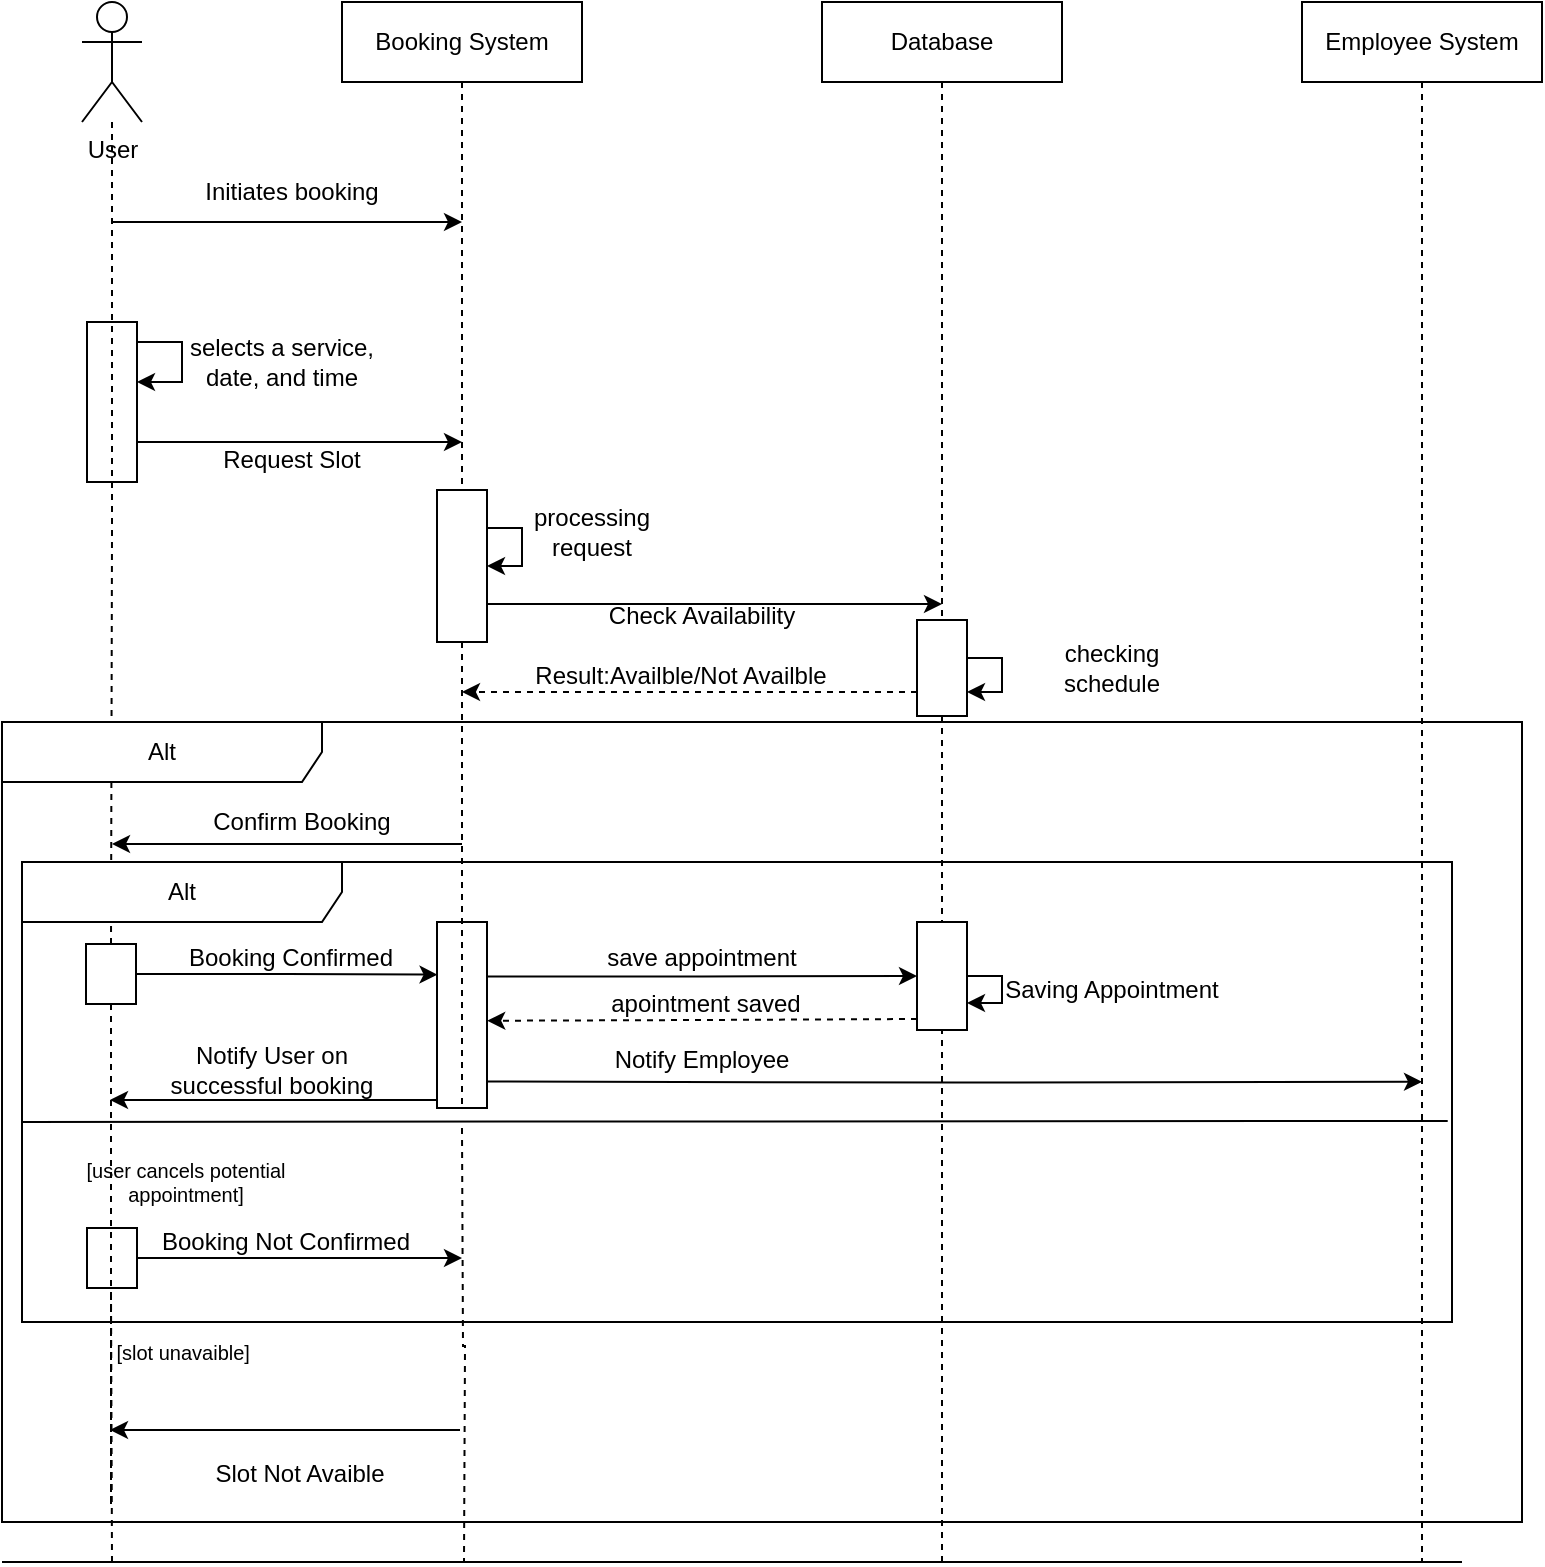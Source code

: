 <mxfile version="21.6.8" type="device">
  <diagram name="Page-1" id="ejFTOdkBRyy3WWbsZ_Mh">
    <mxGraphModel dx="1050" dy="621" grid="1" gridSize="10" guides="1" tooltips="1" connect="1" arrows="1" fold="1" page="1" pageScale="1" pageWidth="1600" pageHeight="900" math="0" shadow="0">
      <root>
        <mxCell id="0" />
        <mxCell id="1" parent="0" />
        <mxCell id="ncrKBHB-YB45-yIMeC7d-10" style="edgeStyle=orthogonalEdgeStyle;rounded=0;orthogonalLoop=1;jettySize=auto;html=1;endArrow=none;endFill=0;dashed=1;" edge="1" parent="1">
          <mxGeometry relative="1" as="geometry">
            <mxPoint x="85" y="860" as="targetPoint" />
            <mxPoint x="84.5" y="831" as="sourcePoint" />
            <Array as="points">
              <mxPoint x="84" y="724" />
            </Array>
          </mxGeometry>
        </mxCell>
        <mxCell id="ncrKBHB-YB45-yIMeC7d-1" value="User" style="shape=umlActor;verticalLabelPosition=bottom;verticalAlign=top;html=1;outlineConnect=0;" vertex="1" parent="1">
          <mxGeometry x="70" y="80" width="30" height="60" as="geometry" />
        </mxCell>
        <mxCell id="ncrKBHB-YB45-yIMeC7d-6" style="edgeStyle=orthogonalEdgeStyle;rounded=0;orthogonalLoop=1;jettySize=auto;html=1;endArrow=none;endFill=0;dashed=1;" edge="1" parent="1">
          <mxGeometry relative="1" as="geometry">
            <mxPoint x="261" y="860" as="targetPoint" />
            <mxPoint x="260" y="643" as="sourcePoint" />
          </mxGeometry>
        </mxCell>
        <mxCell id="ncrKBHB-YB45-yIMeC7d-2" value="Booking System" style="rounded=0;whiteSpace=wrap;html=1;" vertex="1" parent="1">
          <mxGeometry x="200" y="80" width="120" height="40" as="geometry" />
        </mxCell>
        <mxCell id="ncrKBHB-YB45-yIMeC7d-7" style="edgeStyle=orthogonalEdgeStyle;rounded=0;orthogonalLoop=1;jettySize=auto;html=1;endArrow=none;endFill=0;dashed=1;" edge="1" parent="1" source="ncrKBHB-YB45-yIMeC7d-25">
          <mxGeometry relative="1" as="geometry">
            <mxPoint x="500" y="860" as="targetPoint" />
          </mxGeometry>
        </mxCell>
        <mxCell id="ncrKBHB-YB45-yIMeC7d-3" value="Database" style="rounded=0;whiteSpace=wrap;html=1;" vertex="1" parent="1">
          <mxGeometry x="440" y="80" width="120" height="40" as="geometry" />
        </mxCell>
        <mxCell id="ncrKBHB-YB45-yIMeC7d-4" value="Employee System" style="rounded=0;whiteSpace=wrap;html=1;" vertex="1" parent="1">
          <mxGeometry x="680" y="80" width="120" height="40" as="geometry" />
        </mxCell>
        <mxCell id="ncrKBHB-YB45-yIMeC7d-11" value="" style="endArrow=classic;html=1;rounded=0;edgeStyle=orthogonalEdgeStyle;" edge="1" parent="1">
          <mxGeometry width="50" height="50" relative="1" as="geometry">
            <mxPoint x="85" y="190" as="sourcePoint" />
            <mxPoint x="260" y="190" as="targetPoint" />
          </mxGeometry>
        </mxCell>
        <mxCell id="ncrKBHB-YB45-yIMeC7d-13" value="Initiates booking" style="text;html=1;strokeColor=none;fillColor=none;align=center;verticalAlign=middle;whiteSpace=wrap;rounded=0;" vertex="1" parent="1">
          <mxGeometry x="130" y="160" width="90" height="30" as="geometry" />
        </mxCell>
        <mxCell id="ncrKBHB-YB45-yIMeC7d-17" style="edgeStyle=orthogonalEdgeStyle;rounded=0;orthogonalLoop=1;jettySize=auto;html=1;exitX=1;exitY=0.75;exitDx=0;exitDy=0;" edge="1" parent="1" source="ncrKBHB-YB45-yIMeC7d-14">
          <mxGeometry relative="1" as="geometry">
            <mxPoint x="260" y="300" as="targetPoint" />
          </mxGeometry>
        </mxCell>
        <mxCell id="ncrKBHB-YB45-yIMeC7d-14" value="" style="rounded=0;whiteSpace=wrap;html=1;" vertex="1" parent="1">
          <mxGeometry x="72.5" y="240" width="25" height="80" as="geometry" />
        </mxCell>
        <mxCell id="ncrKBHB-YB45-yIMeC7d-15" style="edgeStyle=orthogonalEdgeStyle;rounded=0;orthogonalLoop=1;jettySize=auto;html=1;exitX=1;exitY=0.25;exitDx=0;exitDy=0;" edge="1" parent="1" source="ncrKBHB-YB45-yIMeC7d-14" target="ncrKBHB-YB45-yIMeC7d-14">
          <mxGeometry relative="1" as="geometry">
            <mxPoint x="100" y="270" as="targetPoint" />
            <Array as="points">
              <mxPoint x="98" y="250" />
              <mxPoint x="120" y="250" />
              <mxPoint x="120" y="270" />
            </Array>
          </mxGeometry>
        </mxCell>
        <mxCell id="ncrKBHB-YB45-yIMeC7d-16" value="selects a service, date, and time" style="text;html=1;strokeColor=none;fillColor=none;align=center;verticalAlign=middle;whiteSpace=wrap;rounded=0;" vertex="1" parent="1">
          <mxGeometry x="120" y="245" width="100" height="30" as="geometry" />
        </mxCell>
        <mxCell id="ncrKBHB-YB45-yIMeC7d-18" value="Request Slot" style="text;html=1;strokeColor=none;fillColor=none;align=center;verticalAlign=middle;whiteSpace=wrap;rounded=0;" vertex="1" parent="1">
          <mxGeometry x="130" y="294" width="90" height="30" as="geometry" />
        </mxCell>
        <mxCell id="ncrKBHB-YB45-yIMeC7d-20" value="" style="edgeStyle=orthogonalEdgeStyle;rounded=0;orthogonalLoop=1;jettySize=auto;html=1;endArrow=none;endFill=0;dashed=1;" edge="1" parent="1" source="ncrKBHB-YB45-yIMeC7d-2" target="ncrKBHB-YB45-yIMeC7d-19">
          <mxGeometry relative="1" as="geometry">
            <mxPoint x="260" y="900" as="targetPoint" />
            <mxPoint x="260" y="120" as="sourcePoint" />
          </mxGeometry>
        </mxCell>
        <mxCell id="ncrKBHB-YB45-yIMeC7d-23" style="edgeStyle=orthogonalEdgeStyle;rounded=0;orthogonalLoop=1;jettySize=auto;html=1;exitX=1;exitY=0.75;exitDx=0;exitDy=0;" edge="1" parent="1" source="ncrKBHB-YB45-yIMeC7d-19">
          <mxGeometry relative="1" as="geometry">
            <mxPoint x="500" y="381" as="targetPoint" />
          </mxGeometry>
        </mxCell>
        <mxCell id="ncrKBHB-YB45-yIMeC7d-19" value="" style="rounded=0;whiteSpace=wrap;html=1;" vertex="1" parent="1">
          <mxGeometry x="247.5" y="324" width="25" height="76" as="geometry" />
        </mxCell>
        <mxCell id="ncrKBHB-YB45-yIMeC7d-21" style="edgeStyle=orthogonalEdgeStyle;rounded=0;orthogonalLoop=1;jettySize=auto;html=1;exitX=1;exitY=0.25;exitDx=0;exitDy=0;entryX=1;entryY=0.5;entryDx=0;entryDy=0;" edge="1" parent="1" source="ncrKBHB-YB45-yIMeC7d-19" target="ncrKBHB-YB45-yIMeC7d-19">
          <mxGeometry relative="1" as="geometry">
            <Array as="points">
              <mxPoint x="290" y="343" />
              <mxPoint x="290" y="362" />
            </Array>
          </mxGeometry>
        </mxCell>
        <mxCell id="ncrKBHB-YB45-yIMeC7d-22" value="processing request" style="text;html=1;strokeColor=none;fillColor=none;align=center;verticalAlign=middle;whiteSpace=wrap;rounded=0;" vertex="1" parent="1">
          <mxGeometry x="280" y="330" width="90" height="30" as="geometry" />
        </mxCell>
        <mxCell id="ncrKBHB-YB45-yIMeC7d-24" value="Check Availability" style="text;html=1;strokeColor=none;fillColor=none;align=center;verticalAlign=middle;whiteSpace=wrap;rounded=0;" vertex="1" parent="1">
          <mxGeometry x="330" y="372" width="100" height="30" as="geometry" />
        </mxCell>
        <mxCell id="ncrKBHB-YB45-yIMeC7d-26" value="" style="edgeStyle=orthogonalEdgeStyle;rounded=0;orthogonalLoop=1;jettySize=auto;html=1;endArrow=none;endFill=0;dashed=1;" edge="1" parent="1" source="ncrKBHB-YB45-yIMeC7d-3" target="ncrKBHB-YB45-yIMeC7d-25">
          <mxGeometry relative="1" as="geometry">
            <mxPoint x="500" y="910" as="targetPoint" />
            <mxPoint x="500" y="120" as="sourcePoint" />
          </mxGeometry>
        </mxCell>
        <mxCell id="ncrKBHB-YB45-yIMeC7d-77" style="edgeStyle=orthogonalEdgeStyle;rounded=0;orthogonalLoop=1;jettySize=auto;html=1;exitX=0;exitY=0.75;exitDx=0;exitDy=0;dashed=1;" edge="1" parent="1" source="ncrKBHB-YB45-yIMeC7d-25">
          <mxGeometry relative="1" as="geometry">
            <mxPoint x="260" y="425" as="targetPoint" />
          </mxGeometry>
        </mxCell>
        <mxCell id="ncrKBHB-YB45-yIMeC7d-25" value="" style="rounded=0;whiteSpace=wrap;html=1;" vertex="1" parent="1">
          <mxGeometry x="487.5" y="389" width="25" height="48" as="geometry" />
        </mxCell>
        <mxCell id="ncrKBHB-YB45-yIMeC7d-27" style="edgeStyle=orthogonalEdgeStyle;rounded=0;orthogonalLoop=1;jettySize=auto;html=1;exitX=1;exitY=0.25;exitDx=0;exitDy=0;entryX=1;entryY=0.75;entryDx=0;entryDy=0;" edge="1" parent="1" source="ncrKBHB-YB45-yIMeC7d-25" target="ncrKBHB-YB45-yIMeC7d-25">
          <mxGeometry relative="1" as="geometry">
            <mxPoint x="530" y="437" as="targetPoint" />
            <Array as="points">
              <mxPoint x="513" y="408" />
              <mxPoint x="530" y="408" />
              <mxPoint x="530" y="425" />
            </Array>
          </mxGeometry>
        </mxCell>
        <mxCell id="ncrKBHB-YB45-yIMeC7d-28" value="checking schedule" style="text;html=1;strokeColor=none;fillColor=none;align=center;verticalAlign=middle;whiteSpace=wrap;rounded=0;" vertex="1" parent="1">
          <mxGeometry x="540" y="398" width="90" height="30" as="geometry" />
        </mxCell>
        <mxCell id="ncrKBHB-YB45-yIMeC7d-34" value="" style="edgeStyle=orthogonalEdgeStyle;rounded=0;orthogonalLoop=1;jettySize=auto;html=1;endArrow=none;endFill=0;dashed=1;" edge="1" parent="1" source="ncrKBHB-YB45-yIMeC7d-1" target="ncrKBHB-YB45-yIMeC7d-33">
          <mxGeometry relative="1" as="geometry">
            <mxPoint x="85" y="900" as="targetPoint" />
            <mxPoint x="85" y="140" as="sourcePoint" />
          </mxGeometry>
        </mxCell>
        <mxCell id="ncrKBHB-YB45-yIMeC7d-35" style="edgeStyle=orthogonalEdgeStyle;rounded=0;orthogonalLoop=1;jettySize=auto;html=1;startArrow=classic;startFill=1;endArrow=none;endFill=0;" edge="1" parent="1">
          <mxGeometry relative="1" as="geometry">
            <mxPoint x="260" y="501" as="targetPoint" />
            <mxPoint x="85" y="501" as="sourcePoint" />
          </mxGeometry>
        </mxCell>
        <mxCell id="ncrKBHB-YB45-yIMeC7d-41" style="edgeStyle=orthogonalEdgeStyle;rounded=0;orthogonalLoop=1;jettySize=auto;html=1;entryX=0.011;entryY=0.283;entryDx=0;entryDy=0;entryPerimeter=0;" edge="1" parent="1" source="ncrKBHB-YB45-yIMeC7d-33" target="ncrKBHB-YB45-yIMeC7d-43">
          <mxGeometry relative="1" as="geometry">
            <mxPoint x="240" y="566" as="targetPoint" />
          </mxGeometry>
        </mxCell>
        <mxCell id="ncrKBHB-YB45-yIMeC7d-33" value="" style="rounded=0;whiteSpace=wrap;html=1;" vertex="1" parent="1">
          <mxGeometry x="72" y="551" width="25" height="30" as="geometry" />
        </mxCell>
        <mxCell id="ncrKBHB-YB45-yIMeC7d-36" value="Confirm Booking" style="text;html=1;strokeColor=none;fillColor=none;align=center;verticalAlign=middle;whiteSpace=wrap;rounded=0;" vertex="1" parent="1">
          <mxGeometry x="130" y="475" width="100" height="30" as="geometry" />
        </mxCell>
        <mxCell id="ncrKBHB-YB45-yIMeC7d-39" value="Slot Not Avaible" style="text;html=1;strokeColor=none;fillColor=none;align=center;verticalAlign=middle;whiteSpace=wrap;rounded=0;" vertex="1" parent="1">
          <mxGeometry x="129" y="801" width="100" height="30" as="geometry" />
        </mxCell>
        <mxCell id="ncrKBHB-YB45-yIMeC7d-40" style="edgeStyle=orthogonalEdgeStyle;rounded=0;orthogonalLoop=1;jettySize=auto;html=1;startArrow=classic;startFill=1;endArrow=none;endFill=0;" edge="1" parent="1">
          <mxGeometry relative="1" as="geometry">
            <mxPoint x="259" y="794" as="targetPoint" />
            <mxPoint x="84" y="794" as="sourcePoint" />
          </mxGeometry>
        </mxCell>
        <mxCell id="ncrKBHB-YB45-yIMeC7d-42" value="Booking Confirmed" style="text;html=1;strokeColor=none;fillColor=none;align=center;verticalAlign=middle;whiteSpace=wrap;rounded=0;" vertex="1" parent="1">
          <mxGeometry x="120" y="543" width="109" height="30" as="geometry" />
        </mxCell>
        <mxCell id="ncrKBHB-YB45-yIMeC7d-44" style="edgeStyle=orthogonalEdgeStyle;rounded=0;orthogonalLoop=1;jettySize=auto;html=1;exitX=0.933;exitY=0.293;exitDx=0;exitDy=0;entryX=0;entryY=0.5;entryDx=0;entryDy=0;exitPerimeter=0;" edge="1" parent="1" source="ncrKBHB-YB45-yIMeC7d-43" target="ncrKBHB-YB45-yIMeC7d-45">
          <mxGeometry relative="1" as="geometry">
            <mxPoint x="470" y="566.983" as="targetPoint" />
          </mxGeometry>
        </mxCell>
        <mxCell id="ncrKBHB-YB45-yIMeC7d-47" style="edgeStyle=orthogonalEdgeStyle;rounded=0;orthogonalLoop=1;jettySize=auto;html=1;exitX=1;exitY=0.75;exitDx=0;exitDy=0;" edge="1" parent="1">
          <mxGeometry relative="1" as="geometry">
            <mxPoint x="740" y="619.898" as="targetPoint" />
            <mxPoint x="272.5" y="619.75" as="sourcePoint" />
          </mxGeometry>
        </mxCell>
        <mxCell id="ncrKBHB-YB45-yIMeC7d-43" value="" style="rounded=0;whiteSpace=wrap;html=1;" vertex="1" parent="1">
          <mxGeometry x="247.5" y="540" width="25" height="93" as="geometry" />
        </mxCell>
        <mxCell id="ncrKBHB-YB45-yIMeC7d-49" style="edgeStyle=orthogonalEdgeStyle;rounded=0;orthogonalLoop=1;jettySize=auto;html=1;exitX=0;exitY=0.75;exitDx=0;exitDy=0;entryX=1.005;entryY=0.531;entryDx=0;entryDy=0;entryPerimeter=0;dashed=1;" edge="1" parent="1" target="ncrKBHB-YB45-yIMeC7d-43">
          <mxGeometry relative="1" as="geometry">
            <mxPoint x="487.5" y="588.5" as="sourcePoint" />
            <mxPoint x="270.55" y="588.083" as="targetPoint" />
          </mxGeometry>
        </mxCell>
        <mxCell id="ncrKBHB-YB45-yIMeC7d-45" value="" style="rounded=0;whiteSpace=wrap;html=1;" vertex="1" parent="1">
          <mxGeometry x="487.5" y="540" width="25" height="54" as="geometry" />
        </mxCell>
        <mxCell id="ncrKBHB-YB45-yIMeC7d-46" value="save appointment" style="text;html=1;strokeColor=none;fillColor=none;align=center;verticalAlign=middle;whiteSpace=wrap;rounded=0;" vertex="1" parent="1">
          <mxGeometry x="330" y="543" width="100" height="30" as="geometry" />
        </mxCell>
        <mxCell id="ncrKBHB-YB45-yIMeC7d-48" value="Notify Employee" style="text;html=1;strokeColor=none;fillColor=none;align=center;verticalAlign=middle;whiteSpace=wrap;rounded=0;" vertex="1" parent="1">
          <mxGeometry x="330" y="594" width="100" height="30" as="geometry" />
        </mxCell>
        <mxCell id="ncrKBHB-YB45-yIMeC7d-50" value="apointment saved" style="text;html=1;strokeColor=none;fillColor=none;align=center;verticalAlign=middle;whiteSpace=wrap;rounded=0;" vertex="1" parent="1">
          <mxGeometry x="332" y="566" width="100" height="30" as="geometry" />
        </mxCell>
        <mxCell id="ncrKBHB-YB45-yIMeC7d-51" style="edgeStyle=orthogonalEdgeStyle;rounded=0;orthogonalLoop=1;jettySize=auto;html=1;exitX=1;exitY=0.5;exitDx=0;exitDy=0;entryX=1;entryY=0.75;entryDx=0;entryDy=0;" edge="1" parent="1" source="ncrKBHB-YB45-yIMeC7d-45" target="ncrKBHB-YB45-yIMeC7d-45">
          <mxGeometry relative="1" as="geometry">
            <Array as="points">
              <mxPoint x="530" y="567" />
              <mxPoint x="530" y="581" />
            </Array>
          </mxGeometry>
        </mxCell>
        <mxCell id="ncrKBHB-YB45-yIMeC7d-52" value="Saving Appointment" style="text;html=1;strokeColor=none;fillColor=none;align=center;verticalAlign=middle;whiteSpace=wrap;rounded=0;" vertex="1" parent="1">
          <mxGeometry x="530" y="559" width="110" height="30" as="geometry" />
        </mxCell>
        <mxCell id="ncrKBHB-YB45-yIMeC7d-54" value="" style="edgeStyle=orthogonalEdgeStyle;rounded=0;orthogonalLoop=1;jettySize=auto;html=1;endArrow=none;endFill=0;dashed=1;" edge="1" parent="1" source="ncrKBHB-YB45-yIMeC7d-19">
          <mxGeometry relative="1" as="geometry">
            <mxPoint x="260" y="633" as="targetPoint" />
            <mxPoint x="260" y="400" as="sourcePoint" />
          </mxGeometry>
        </mxCell>
        <mxCell id="ncrKBHB-YB45-yIMeC7d-57" style="edgeStyle=orthogonalEdgeStyle;rounded=0;orthogonalLoop=1;jettySize=auto;html=1;exitX=0;exitY=0.5;exitDx=0;exitDy=0;" edge="1" parent="1">
          <mxGeometry relative="1" as="geometry">
            <mxPoint x="84" y="629" as="targetPoint" />
            <mxPoint x="247.5" y="629" as="sourcePoint" />
          </mxGeometry>
        </mxCell>
        <mxCell id="ncrKBHB-YB45-yIMeC7d-56" value="Notify User on successful booking" style="text;html=1;strokeColor=none;fillColor=none;align=center;verticalAlign=middle;whiteSpace=wrap;rounded=0;" vertex="1" parent="1">
          <mxGeometry x="110" y="599" width="110" height="30" as="geometry" />
        </mxCell>
        <mxCell id="ncrKBHB-YB45-yIMeC7d-58" value="Booking Not Confirmed" style="text;html=1;strokeColor=none;fillColor=none;align=center;verticalAlign=middle;whiteSpace=wrap;rounded=0;" vertex="1" parent="1">
          <mxGeometry x="107" y="685" width="129.5" height="30" as="geometry" />
        </mxCell>
        <mxCell id="ncrKBHB-YB45-yIMeC7d-59" style="edgeStyle=orthogonalEdgeStyle;rounded=0;orthogonalLoop=1;jettySize=auto;html=1;" edge="1" source="ncrKBHB-YB45-yIMeC7d-60" parent="1">
          <mxGeometry relative="1" as="geometry">
            <mxPoint x="260" y="708" as="targetPoint" />
          </mxGeometry>
        </mxCell>
        <mxCell id="ncrKBHB-YB45-yIMeC7d-60" value="" style="rounded=0;whiteSpace=wrap;html=1;" vertex="1" parent="1">
          <mxGeometry x="72.5" y="693" width="25" height="30" as="geometry" />
        </mxCell>
        <mxCell id="ncrKBHB-YB45-yIMeC7d-61" value="Alt" style="shape=umlFrame;whiteSpace=wrap;html=1;pointerEvents=0;recursiveResize=0;container=1;collapsible=0;width=160;" vertex="1" parent="1">
          <mxGeometry x="30" y="440" width="760" height="400" as="geometry" />
        </mxCell>
        <mxCell id="ncrKBHB-YB45-yIMeC7d-63" value="Alt" style="shape=umlFrame;whiteSpace=wrap;html=1;pointerEvents=0;recursiveResize=0;container=1;collapsible=0;width=160;" vertex="1" parent="ncrKBHB-YB45-yIMeC7d-61">
          <mxGeometry x="10" y="70" width="715" height="230" as="geometry" />
        </mxCell>
        <mxCell id="ncrKBHB-YB45-yIMeC7d-64" value="[user cancels potential appointment]" style="text;html=1;strokeColor=none;fillColor=none;align=center;verticalAlign=middle;whiteSpace=wrap;rounded=0;fontSize=10;" vertex="1" parent="ncrKBHB-YB45-yIMeC7d-63">
          <mxGeometry x="2" y="145" width="160" height="30" as="geometry" />
        </mxCell>
        <mxCell id="ncrKBHB-YB45-yIMeC7d-65" value="[slot unavaible]&amp;nbsp;" style="text;html=1;strokeColor=none;fillColor=none;align=center;verticalAlign=middle;whiteSpace=wrap;rounded=0;fontSize=10;" vertex="1" parent="ncrKBHB-YB45-yIMeC7d-61">
          <mxGeometry x="32" y="300" width="120" height="30" as="geometry" />
        </mxCell>
        <mxCell id="ncrKBHB-YB45-yIMeC7d-74" value="" style="endArrow=none;html=1;rounded=0;exitX=0;exitY=0.565;exitDx=0;exitDy=0;exitPerimeter=0;entryX=0.997;entryY=0.563;entryDx=0;entryDy=0;entryPerimeter=0;" edge="1" parent="ncrKBHB-YB45-yIMeC7d-61" source="ncrKBHB-YB45-yIMeC7d-63" target="ncrKBHB-YB45-yIMeC7d-63">
          <mxGeometry width="50" height="50" relative="1" as="geometry">
            <mxPoint x="250" y="250" as="sourcePoint" />
            <mxPoint x="300" y="200" as="targetPoint" />
          </mxGeometry>
        </mxCell>
        <mxCell id="ncrKBHB-YB45-yIMeC7d-67" value="" style="edgeStyle=orthogonalEdgeStyle;rounded=0;orthogonalLoop=1;jettySize=auto;html=1;endArrow=none;endFill=0;dashed=1;" edge="1" parent="1" source="ncrKBHB-YB45-yIMeC7d-4">
          <mxGeometry relative="1" as="geometry">
            <mxPoint x="740" y="860" as="targetPoint" />
            <mxPoint x="740" y="120" as="sourcePoint" />
          </mxGeometry>
        </mxCell>
        <mxCell id="ncrKBHB-YB45-yIMeC7d-71" value="" style="edgeStyle=orthogonalEdgeStyle;rounded=0;orthogonalLoop=1;jettySize=auto;html=1;endArrow=none;endFill=0;dashed=1;" edge="1" parent="1" source="ncrKBHB-YB45-yIMeC7d-33">
          <mxGeometry relative="1" as="geometry">
            <mxPoint x="84.5" y="831" as="targetPoint" />
            <mxPoint x="85" y="581" as="sourcePoint" />
            <Array as="points" />
          </mxGeometry>
        </mxCell>
        <mxCell id="ncrKBHB-YB45-yIMeC7d-73" value="" style="endArrow=none;html=1;rounded=0;edgeStyle=orthogonalEdgeStyle;" edge="1" parent="1">
          <mxGeometry width="50" height="50" relative="1" as="geometry">
            <mxPoint x="30" y="860" as="sourcePoint" />
            <mxPoint x="760" y="860" as="targetPoint" />
          </mxGeometry>
        </mxCell>
        <mxCell id="ncrKBHB-YB45-yIMeC7d-78" value="Result:Availble/Not Availble" style="text;html=1;strokeColor=none;fillColor=none;align=center;verticalAlign=middle;whiteSpace=wrap;rounded=0;" vertex="1" parent="1">
          <mxGeometry x="292" y="402" width="155" height="30" as="geometry" />
        </mxCell>
      </root>
    </mxGraphModel>
  </diagram>
</mxfile>
